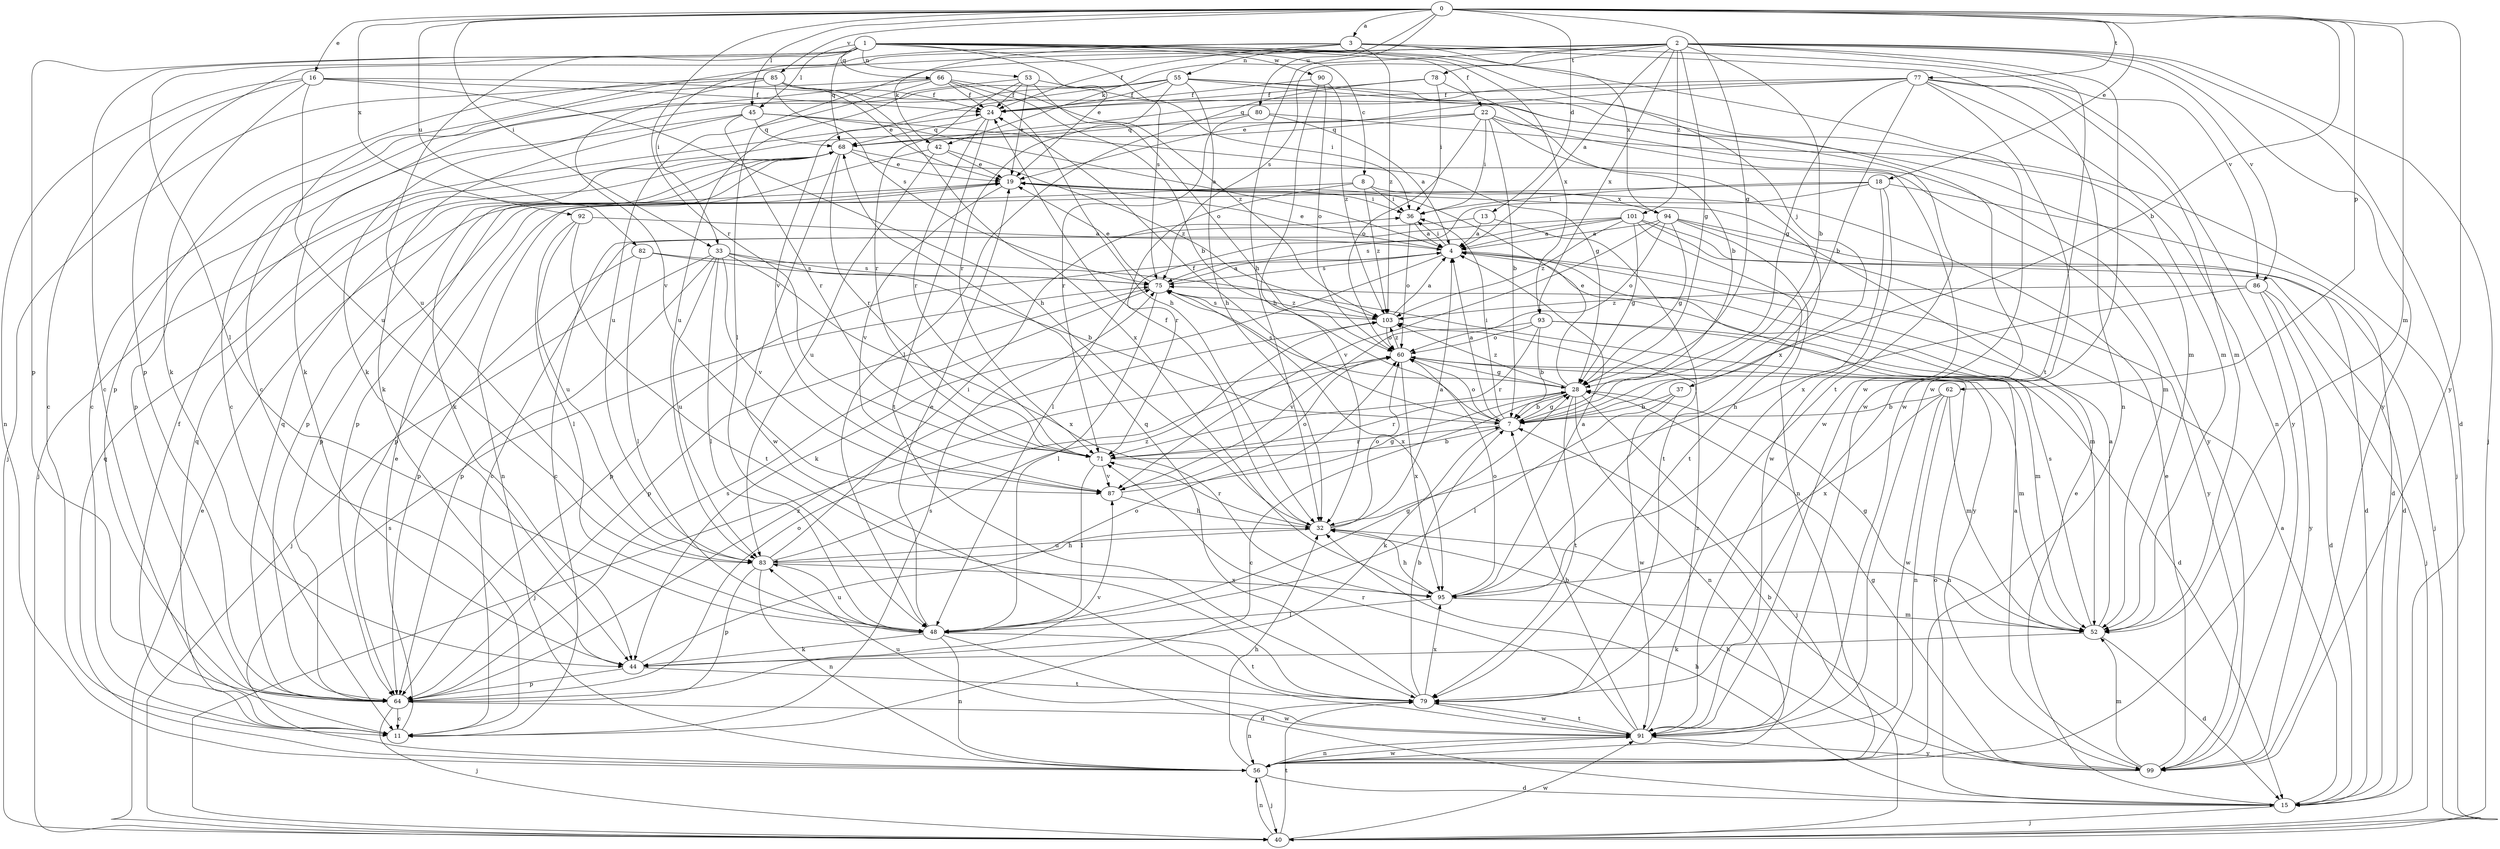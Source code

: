 strict digraph  {
0;
1;
2;
3;
4;
7;
8;
11;
13;
15;
16;
18;
19;
22;
24;
28;
32;
33;
36;
37;
40;
42;
44;
45;
48;
52;
53;
55;
56;
60;
62;
64;
66;
68;
71;
75;
77;
78;
79;
80;
82;
83;
85;
86;
87;
90;
91;
92;
93;
94;
95;
99;
101;
103;
0 -> 3  [label=a];
0 -> 7  [label=b];
0 -> 13  [label=d];
0 -> 16  [label=e];
0 -> 18  [label=e];
0 -> 28  [label=g];
0 -> 32  [label=h];
0 -> 33  [label=i];
0 -> 45  [label=l];
0 -> 52  [label=m];
0 -> 62  [label=p];
0 -> 71  [label=r];
0 -> 77  [label=t];
0 -> 80  [label=u];
0 -> 82  [label=u];
0 -> 85  [label=v];
0 -> 92  [label=x];
0 -> 99  [label=y];
1 -> 8  [label=c];
1 -> 11  [label=c];
1 -> 19  [label=e];
1 -> 22  [label=f];
1 -> 37  [label=j];
1 -> 45  [label=l];
1 -> 48  [label=l];
1 -> 53  [label=n];
1 -> 64  [label=p];
1 -> 66  [label=q];
1 -> 68  [label=q];
1 -> 75  [label=s];
1 -> 83  [label=u];
1 -> 90  [label=w];
1 -> 91  [label=w];
1 -> 93  [label=x];
2 -> 4  [label=a];
2 -> 7  [label=b];
2 -> 11  [label=c];
2 -> 15  [label=d];
2 -> 28  [label=g];
2 -> 40  [label=j];
2 -> 42  [label=k];
2 -> 48  [label=l];
2 -> 64  [label=p];
2 -> 75  [label=s];
2 -> 78  [label=t];
2 -> 79  [label=t];
2 -> 86  [label=v];
2 -> 91  [label=w];
2 -> 93  [label=x];
2 -> 99  [label=y];
2 -> 101  [label=z];
3 -> 24  [label=f];
3 -> 33  [label=i];
3 -> 42  [label=k];
3 -> 55  [label=n];
3 -> 56  [label=n];
3 -> 86  [label=v];
3 -> 94  [label=x];
3 -> 103  [label=z];
4 -> 19  [label=e];
4 -> 36  [label=i];
4 -> 44  [label=k];
4 -> 52  [label=m];
4 -> 64  [label=p];
4 -> 75  [label=s];
7 -> 4  [label=a];
7 -> 24  [label=f];
7 -> 28  [label=g];
7 -> 36  [label=i];
7 -> 44  [label=k];
7 -> 60  [label=o];
7 -> 71  [label=r];
8 -> 36  [label=i];
8 -> 56  [label=n];
8 -> 71  [label=r];
8 -> 94  [label=x];
8 -> 103  [label=z];
11 -> 19  [label=e];
11 -> 24  [label=f];
11 -> 68  [label=q];
11 -> 75  [label=s];
13 -> 4  [label=a];
13 -> 11  [label=c];
13 -> 79  [label=t];
15 -> 4  [label=a];
15 -> 19  [label=e];
15 -> 32  [label=h];
15 -> 40  [label=j];
15 -> 60  [label=o];
16 -> 11  [label=c];
16 -> 24  [label=f];
16 -> 32  [label=h];
16 -> 44  [label=k];
16 -> 52  [label=m];
16 -> 56  [label=n];
16 -> 83  [label=u];
18 -> 15  [label=d];
18 -> 36  [label=i];
18 -> 48  [label=l];
18 -> 64  [label=p];
18 -> 91  [label=w];
18 -> 95  [label=x];
19 -> 36  [label=i];
19 -> 64  [label=p];
19 -> 87  [label=v];
22 -> 7  [label=b];
22 -> 36  [label=i];
22 -> 40  [label=j];
22 -> 60  [label=o];
22 -> 68  [label=q];
22 -> 91  [label=w];
22 -> 95  [label=x];
22 -> 99  [label=y];
24 -> 68  [label=q];
24 -> 71  [label=r];
24 -> 79  [label=t];
28 -> 7  [label=b];
28 -> 11  [label=c];
28 -> 19  [label=e];
28 -> 40  [label=j];
28 -> 56  [label=n];
28 -> 71  [label=r];
28 -> 75  [label=s];
28 -> 79  [label=t];
28 -> 103  [label=z];
32 -> 4  [label=a];
32 -> 24  [label=f];
32 -> 60  [label=o];
32 -> 71  [label=r];
32 -> 83  [label=u];
33 -> 7  [label=b];
33 -> 40  [label=j];
33 -> 48  [label=l];
33 -> 64  [label=p];
33 -> 75  [label=s];
33 -> 83  [label=u];
33 -> 87  [label=v];
33 -> 95  [label=x];
36 -> 4  [label=a];
36 -> 60  [label=o];
37 -> 7  [label=b];
37 -> 48  [label=l];
37 -> 91  [label=w];
40 -> 19  [label=e];
40 -> 56  [label=n];
40 -> 79  [label=t];
40 -> 91  [label=w];
42 -> 19  [label=e];
42 -> 64  [label=p];
42 -> 83  [label=u];
42 -> 103  [label=z];
44 -> 60  [label=o];
44 -> 64  [label=p];
44 -> 79  [label=t];
45 -> 4  [label=a];
45 -> 28  [label=g];
45 -> 44  [label=k];
45 -> 64  [label=p];
45 -> 68  [label=q];
45 -> 71  [label=r];
48 -> 15  [label=d];
48 -> 19  [label=e];
48 -> 28  [label=g];
48 -> 44  [label=k];
48 -> 56  [label=n];
48 -> 79  [label=t];
48 -> 83  [label=u];
52 -> 4  [label=a];
52 -> 15  [label=d];
52 -> 28  [label=g];
52 -> 32  [label=h];
52 -> 44  [label=k];
52 -> 75  [label=s];
53 -> 19  [label=e];
53 -> 24  [label=f];
53 -> 36  [label=i];
53 -> 60  [label=o];
53 -> 71  [label=r];
53 -> 83  [label=u];
55 -> 11  [label=c];
55 -> 24  [label=f];
55 -> 32  [label=h];
55 -> 44  [label=k];
55 -> 52  [label=m];
55 -> 71  [label=r];
55 -> 79  [label=t];
55 -> 87  [label=v];
55 -> 91  [label=w];
56 -> 15  [label=d];
56 -> 32  [label=h];
56 -> 40  [label=j];
56 -> 68  [label=q];
56 -> 75  [label=s];
56 -> 91  [label=w];
60 -> 28  [label=g];
60 -> 40  [label=j];
60 -> 52  [label=m];
60 -> 95  [label=x];
60 -> 103  [label=z];
62 -> 7  [label=b];
62 -> 52  [label=m];
62 -> 56  [label=n];
62 -> 91  [label=w];
62 -> 95  [label=x];
64 -> 11  [label=c];
64 -> 40  [label=j];
64 -> 60  [label=o];
64 -> 68  [label=q];
64 -> 75  [label=s];
64 -> 87  [label=v];
64 -> 91  [label=w];
64 -> 103  [label=z];
66 -> 7  [label=b];
66 -> 11  [label=c];
66 -> 24  [label=f];
66 -> 32  [label=h];
66 -> 44  [label=k];
66 -> 83  [label=u];
66 -> 103  [label=z];
68 -> 19  [label=e];
68 -> 44  [label=k];
68 -> 52  [label=m];
68 -> 64  [label=p];
68 -> 71  [label=r];
68 -> 91  [label=w];
71 -> 7  [label=b];
71 -> 48  [label=l];
71 -> 87  [label=v];
75 -> 4  [label=a];
75 -> 19  [label=e];
75 -> 48  [label=l];
75 -> 64  [label=p];
75 -> 95  [label=x];
75 -> 103  [label=z];
77 -> 7  [label=b];
77 -> 19  [label=e];
77 -> 24  [label=f];
77 -> 28  [label=g];
77 -> 52  [label=m];
77 -> 56  [label=n];
77 -> 68  [label=q];
77 -> 91  [label=w];
77 -> 99  [label=y];
78 -> 7  [label=b];
78 -> 24  [label=f];
78 -> 36  [label=i];
78 -> 48  [label=l];
79 -> 7  [label=b];
79 -> 56  [label=n];
79 -> 68  [label=q];
79 -> 91  [label=w];
79 -> 95  [label=x];
80 -> 4  [label=a];
80 -> 40  [label=j];
80 -> 68  [label=q];
80 -> 71  [label=r];
82 -> 48  [label=l];
82 -> 64  [label=p];
82 -> 75  [label=s];
82 -> 99  [label=y];
83 -> 32  [label=h];
83 -> 36  [label=i];
83 -> 56  [label=n];
83 -> 64  [label=p];
83 -> 95  [label=x];
83 -> 103  [label=z];
85 -> 19  [label=e];
85 -> 24  [label=f];
85 -> 40  [label=j];
85 -> 64  [label=p];
85 -> 75  [label=s];
85 -> 87  [label=v];
85 -> 95  [label=x];
86 -> 15  [label=d];
86 -> 32  [label=h];
86 -> 40  [label=j];
86 -> 99  [label=y];
86 -> 103  [label=z];
87 -> 28  [label=g];
87 -> 32  [label=h];
87 -> 60  [label=o];
90 -> 24  [label=f];
90 -> 32  [label=h];
90 -> 60  [label=o];
90 -> 103  [label=z];
91 -> 7  [label=b];
91 -> 56  [label=n];
91 -> 71  [label=r];
91 -> 79  [label=t];
91 -> 83  [label=u];
91 -> 99  [label=y];
91 -> 103  [label=z];
92 -> 4  [label=a];
92 -> 48  [label=l];
92 -> 79  [label=t];
92 -> 83  [label=u];
93 -> 7  [label=b];
93 -> 15  [label=d];
93 -> 52  [label=m];
93 -> 60  [label=o];
93 -> 71  [label=r];
93 -> 87  [label=v];
94 -> 4  [label=a];
94 -> 15  [label=d];
94 -> 28  [label=g];
94 -> 56  [label=n];
94 -> 60  [label=o];
94 -> 87  [label=v];
94 -> 99  [label=y];
95 -> 4  [label=a];
95 -> 32  [label=h];
95 -> 48  [label=l];
95 -> 52  [label=m];
95 -> 60  [label=o];
99 -> 4  [label=a];
99 -> 7  [label=b];
99 -> 19  [label=e];
99 -> 28  [label=g];
99 -> 32  [label=h];
99 -> 52  [label=m];
101 -> 4  [label=a];
101 -> 11  [label=c];
101 -> 15  [label=d];
101 -> 28  [label=g];
101 -> 40  [label=j];
101 -> 75  [label=s];
101 -> 79  [label=t];
101 -> 103  [label=z];
103 -> 4  [label=a];
103 -> 60  [label=o];
103 -> 75  [label=s];
}
